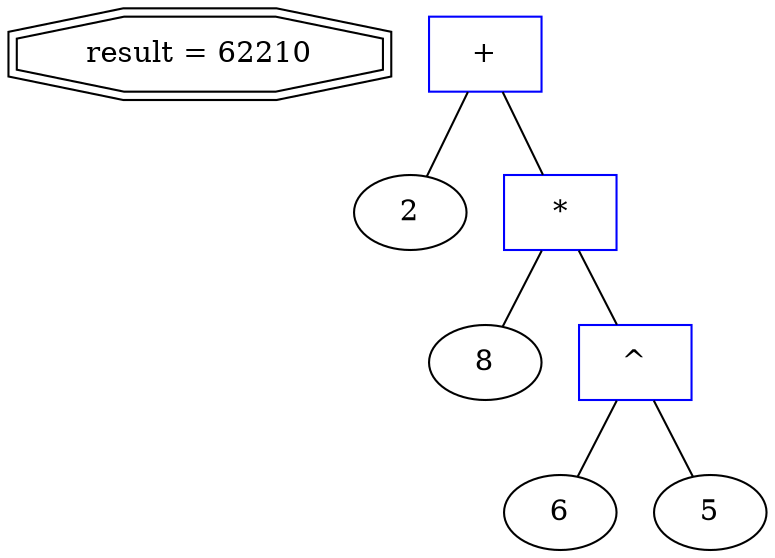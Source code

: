 graph astdump {
res [shape=doubleoctagon][label="result = 62210"]
_0_0[shape=box, color=blue,label="+"]
_0_0 -- _0N
_0N [label="2"]
_0_0 -- _0_3;
_0_3[shape=box, color=blue,label="*"]
_0_3 -- _2N
_2N [label="8"]
_0_3 -- _0_4;
_0_4[shape=box, color=blue,label="^"]
_0_4 -- _4N
_4N [label="6"]
_0_4 -- _6N5;
_6N5 [label="5"]
}
